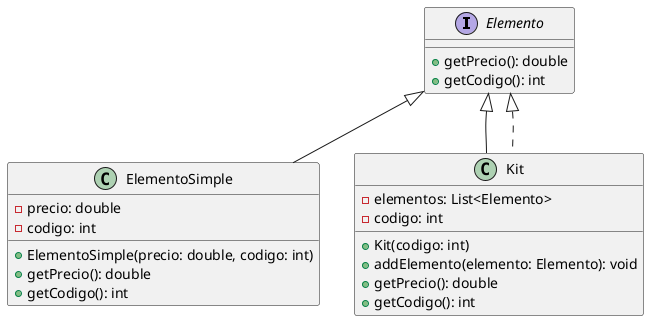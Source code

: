@startuml

interface Elemento {
    +getPrecio(): double
    +getCodigo(): int
}

class ElementoSimple {
    -precio: double
    -codigo: int
    +ElementoSimple(precio: double, codigo: int)
    +getPrecio(): double
    +getCodigo(): int
}

class Kit {
    -elementos: List<Elemento>
    -codigo: int
    +Kit(codigo: int)
    +addElemento(elemento: Elemento): void
    +getPrecio(): double
    +getCodigo(): int
}

Elemento <|-- ElementoSimple
Elemento <|-- Kit
Elemento <|.. Kit

@enduml

